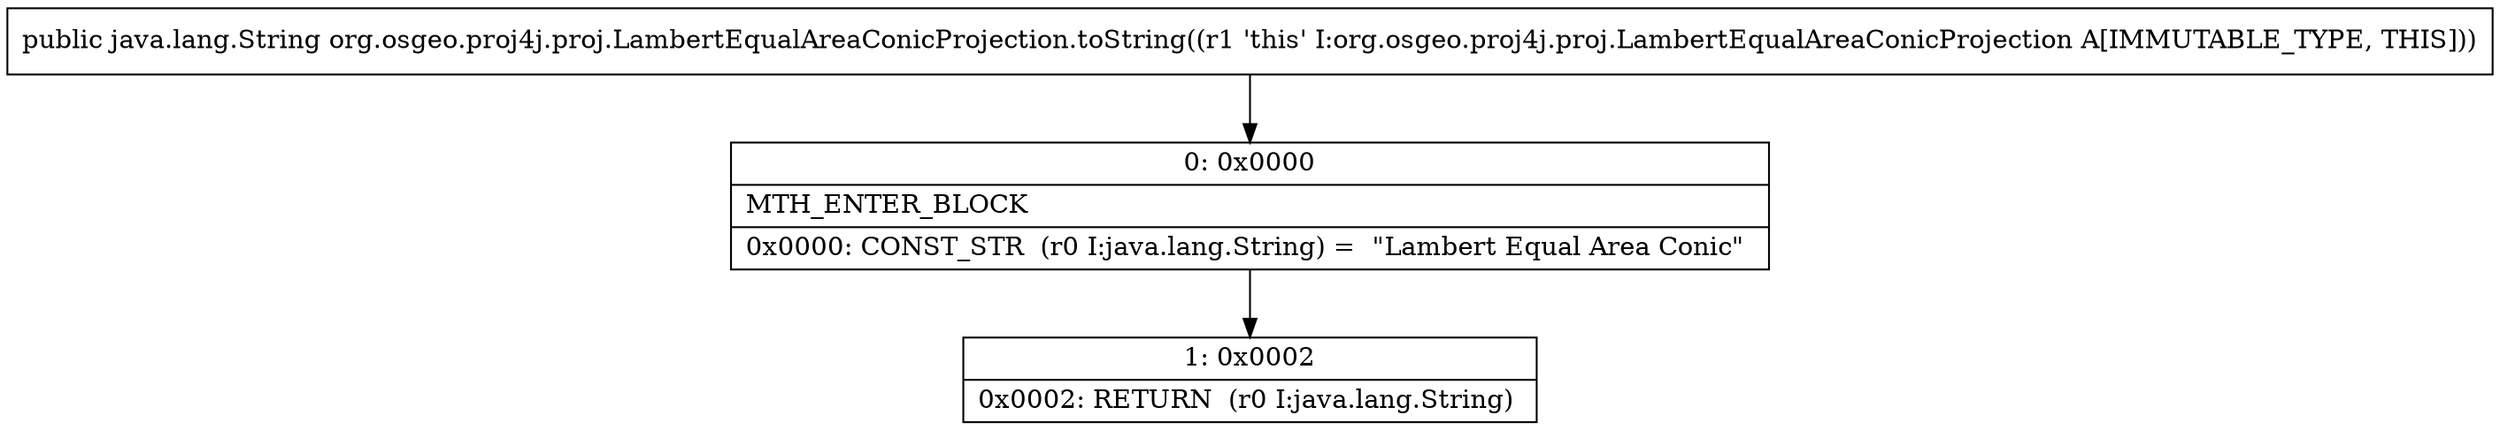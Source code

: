 digraph "CFG fororg.osgeo.proj4j.proj.LambertEqualAreaConicProjection.toString()Ljava\/lang\/String;" {
Node_0 [shape=record,label="{0\:\ 0x0000|MTH_ENTER_BLOCK\l|0x0000: CONST_STR  (r0 I:java.lang.String) =  \"Lambert Equal Area Conic\" \l}"];
Node_1 [shape=record,label="{1\:\ 0x0002|0x0002: RETURN  (r0 I:java.lang.String) \l}"];
MethodNode[shape=record,label="{public java.lang.String org.osgeo.proj4j.proj.LambertEqualAreaConicProjection.toString((r1 'this' I:org.osgeo.proj4j.proj.LambertEqualAreaConicProjection A[IMMUTABLE_TYPE, THIS])) }"];
MethodNode -> Node_0;
Node_0 -> Node_1;
}

